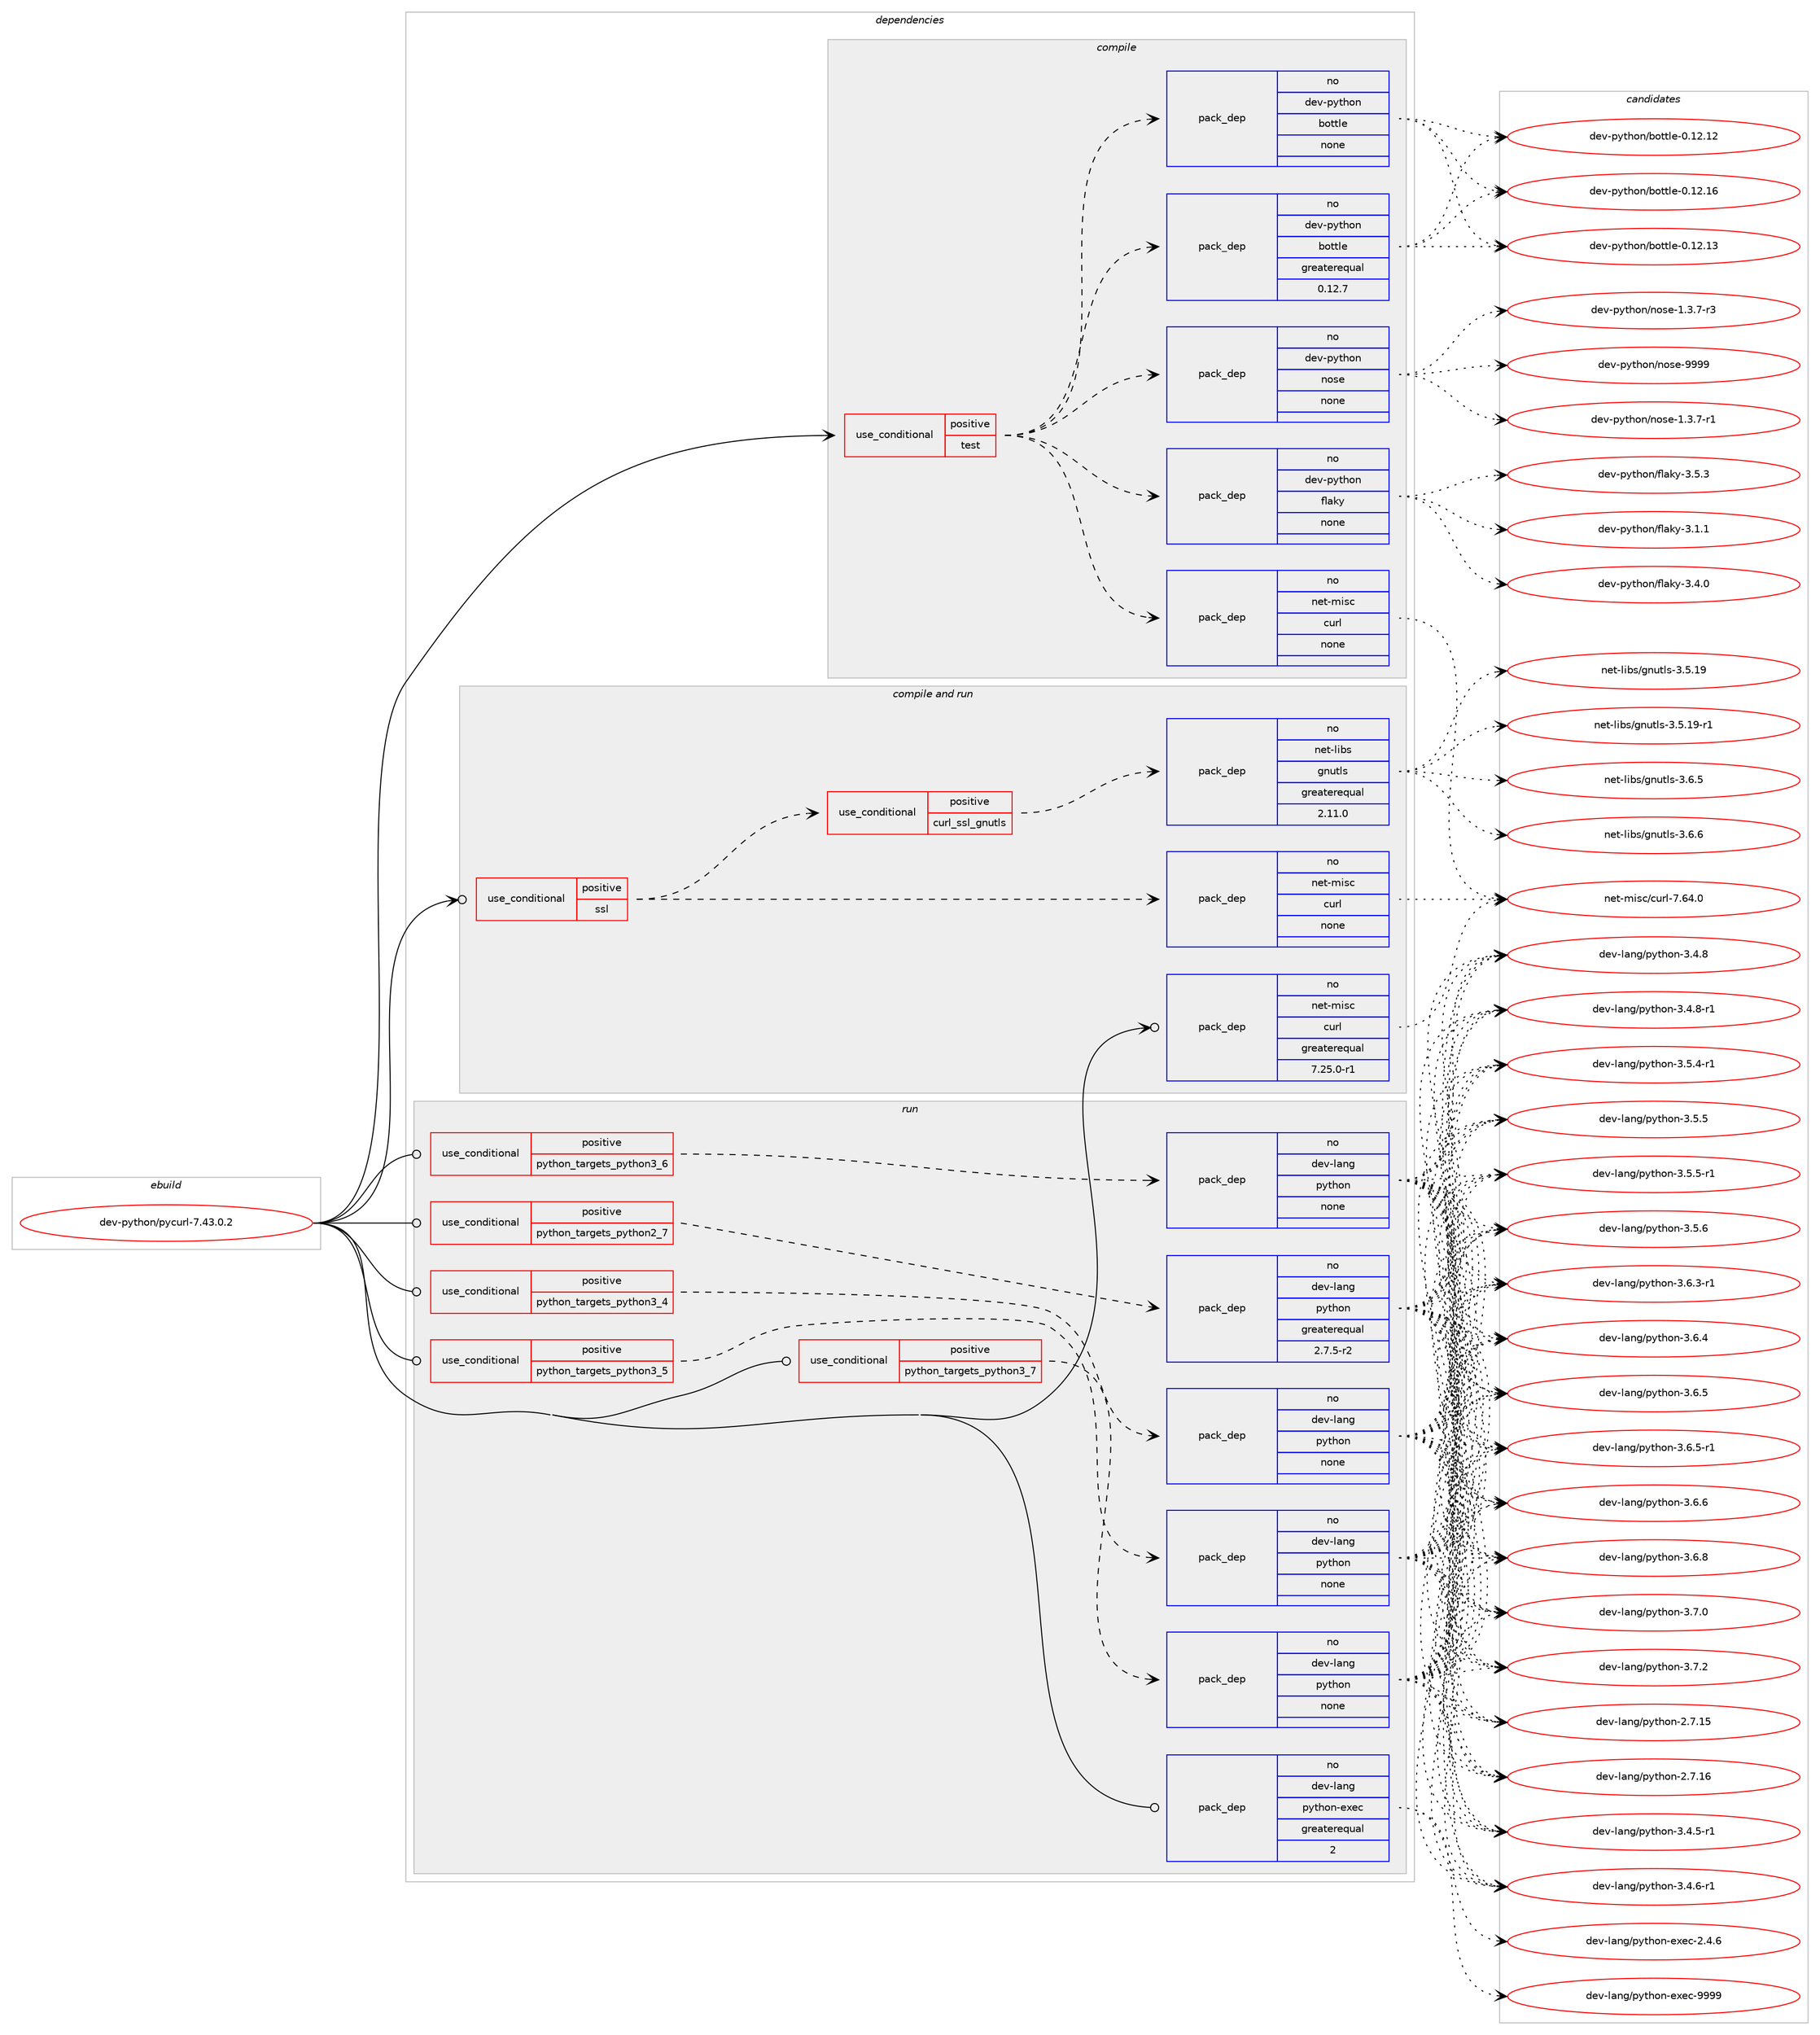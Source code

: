digraph prolog {

# *************
# Graph options
# *************

newrank=true;
concentrate=true;
compound=true;
graph [rankdir=LR,fontname=Helvetica,fontsize=10,ranksep=1.5];#, ranksep=2.5, nodesep=0.2];
edge  [arrowhead=vee];
node  [fontname=Helvetica,fontsize=10];

# **********
# The ebuild
# **********

subgraph cluster_leftcol {
color=gray;
rank=same;
label=<<i>ebuild</i>>;
id [label="dev-python/pycurl-7.43.0.2", color=red, width=4, href="../dev-python/pycurl-7.43.0.2.svg"];
}

# ****************
# The dependencies
# ****************

subgraph cluster_midcol {
color=gray;
label=<<i>dependencies</i>>;
subgraph cluster_compile {
fillcolor="#eeeeee";
style=filled;
label=<<i>compile</i>>;
subgraph cond380547 {
dependency1428576 [label=<<TABLE BORDER="0" CELLBORDER="1" CELLSPACING="0" CELLPADDING="4"><TR><TD ROWSPAN="3" CELLPADDING="10">use_conditional</TD></TR><TR><TD>positive</TD></TR><TR><TD>test</TD></TR></TABLE>>, shape=none, color=red];
subgraph pack1024715 {
dependency1428577 [label=<<TABLE BORDER="0" CELLBORDER="1" CELLSPACING="0" CELLPADDING="4" WIDTH="220"><TR><TD ROWSPAN="6" CELLPADDING="30">pack_dep</TD></TR><TR><TD WIDTH="110">no</TD></TR><TR><TD>dev-python</TD></TR><TR><TD>bottle</TD></TR><TR><TD>none</TD></TR><TR><TD></TD></TR></TABLE>>, shape=none, color=blue];
}
dependency1428576:e -> dependency1428577:w [weight=20,style="dashed",arrowhead="vee"];
subgraph pack1024716 {
dependency1428578 [label=<<TABLE BORDER="0" CELLBORDER="1" CELLSPACING="0" CELLPADDING="4" WIDTH="220"><TR><TD ROWSPAN="6" CELLPADDING="30">pack_dep</TD></TR><TR><TD WIDTH="110">no</TD></TR><TR><TD>dev-python</TD></TR><TR><TD>flaky</TD></TR><TR><TD>none</TD></TR><TR><TD></TD></TR></TABLE>>, shape=none, color=blue];
}
dependency1428576:e -> dependency1428578:w [weight=20,style="dashed",arrowhead="vee"];
subgraph pack1024717 {
dependency1428579 [label=<<TABLE BORDER="0" CELLBORDER="1" CELLSPACING="0" CELLPADDING="4" WIDTH="220"><TR><TD ROWSPAN="6" CELLPADDING="30">pack_dep</TD></TR><TR><TD WIDTH="110">no</TD></TR><TR><TD>dev-python</TD></TR><TR><TD>nose</TD></TR><TR><TD>none</TD></TR><TR><TD></TD></TR></TABLE>>, shape=none, color=blue];
}
dependency1428576:e -> dependency1428579:w [weight=20,style="dashed",arrowhead="vee"];
subgraph pack1024718 {
dependency1428580 [label=<<TABLE BORDER="0" CELLBORDER="1" CELLSPACING="0" CELLPADDING="4" WIDTH="220"><TR><TD ROWSPAN="6" CELLPADDING="30">pack_dep</TD></TR><TR><TD WIDTH="110">no</TD></TR><TR><TD>net-misc</TD></TR><TR><TD>curl</TD></TR><TR><TD>none</TD></TR><TR><TD></TD></TR></TABLE>>, shape=none, color=blue];
}
dependency1428576:e -> dependency1428580:w [weight=20,style="dashed",arrowhead="vee"];
subgraph pack1024719 {
dependency1428581 [label=<<TABLE BORDER="0" CELLBORDER="1" CELLSPACING="0" CELLPADDING="4" WIDTH="220"><TR><TD ROWSPAN="6" CELLPADDING="30">pack_dep</TD></TR><TR><TD WIDTH="110">no</TD></TR><TR><TD>dev-python</TD></TR><TR><TD>bottle</TD></TR><TR><TD>greaterequal</TD></TR><TR><TD>0.12.7</TD></TR></TABLE>>, shape=none, color=blue];
}
dependency1428576:e -> dependency1428581:w [weight=20,style="dashed",arrowhead="vee"];
}
id:e -> dependency1428576:w [weight=20,style="solid",arrowhead="vee"];
}
subgraph cluster_compileandrun {
fillcolor="#eeeeee";
style=filled;
label=<<i>compile and run</i>>;
subgraph cond380548 {
dependency1428582 [label=<<TABLE BORDER="0" CELLBORDER="1" CELLSPACING="0" CELLPADDING="4"><TR><TD ROWSPAN="3" CELLPADDING="10">use_conditional</TD></TR><TR><TD>positive</TD></TR><TR><TD>ssl</TD></TR></TABLE>>, shape=none, color=red];
subgraph pack1024720 {
dependency1428583 [label=<<TABLE BORDER="0" CELLBORDER="1" CELLSPACING="0" CELLPADDING="4" WIDTH="220"><TR><TD ROWSPAN="6" CELLPADDING="30">pack_dep</TD></TR><TR><TD WIDTH="110">no</TD></TR><TR><TD>net-misc</TD></TR><TR><TD>curl</TD></TR><TR><TD>none</TD></TR><TR><TD></TD></TR></TABLE>>, shape=none, color=blue];
}
dependency1428582:e -> dependency1428583:w [weight=20,style="dashed",arrowhead="vee"];
subgraph cond380549 {
dependency1428584 [label=<<TABLE BORDER="0" CELLBORDER="1" CELLSPACING="0" CELLPADDING="4"><TR><TD ROWSPAN="3" CELLPADDING="10">use_conditional</TD></TR><TR><TD>positive</TD></TR><TR><TD>curl_ssl_gnutls</TD></TR></TABLE>>, shape=none, color=red];
subgraph pack1024721 {
dependency1428585 [label=<<TABLE BORDER="0" CELLBORDER="1" CELLSPACING="0" CELLPADDING="4" WIDTH="220"><TR><TD ROWSPAN="6" CELLPADDING="30">pack_dep</TD></TR><TR><TD WIDTH="110">no</TD></TR><TR><TD>net-libs</TD></TR><TR><TD>gnutls</TD></TR><TR><TD>greaterequal</TD></TR><TR><TD>2.11.0</TD></TR></TABLE>>, shape=none, color=blue];
}
dependency1428584:e -> dependency1428585:w [weight=20,style="dashed",arrowhead="vee"];
}
dependency1428582:e -> dependency1428584:w [weight=20,style="dashed",arrowhead="vee"];
}
id:e -> dependency1428582:w [weight=20,style="solid",arrowhead="odotvee"];
subgraph pack1024722 {
dependency1428586 [label=<<TABLE BORDER="0" CELLBORDER="1" CELLSPACING="0" CELLPADDING="4" WIDTH="220"><TR><TD ROWSPAN="6" CELLPADDING="30">pack_dep</TD></TR><TR><TD WIDTH="110">no</TD></TR><TR><TD>net-misc</TD></TR><TR><TD>curl</TD></TR><TR><TD>greaterequal</TD></TR><TR><TD>7.25.0-r1</TD></TR></TABLE>>, shape=none, color=blue];
}
id:e -> dependency1428586:w [weight=20,style="solid",arrowhead="odotvee"];
}
subgraph cluster_run {
fillcolor="#eeeeee";
style=filled;
label=<<i>run</i>>;
subgraph cond380550 {
dependency1428587 [label=<<TABLE BORDER="0" CELLBORDER="1" CELLSPACING="0" CELLPADDING="4"><TR><TD ROWSPAN="3" CELLPADDING="10">use_conditional</TD></TR><TR><TD>positive</TD></TR><TR><TD>python_targets_python2_7</TD></TR></TABLE>>, shape=none, color=red];
subgraph pack1024723 {
dependency1428588 [label=<<TABLE BORDER="0" CELLBORDER="1" CELLSPACING="0" CELLPADDING="4" WIDTH="220"><TR><TD ROWSPAN="6" CELLPADDING="30">pack_dep</TD></TR><TR><TD WIDTH="110">no</TD></TR><TR><TD>dev-lang</TD></TR><TR><TD>python</TD></TR><TR><TD>greaterequal</TD></TR><TR><TD>2.7.5-r2</TD></TR></TABLE>>, shape=none, color=blue];
}
dependency1428587:e -> dependency1428588:w [weight=20,style="dashed",arrowhead="vee"];
}
id:e -> dependency1428587:w [weight=20,style="solid",arrowhead="odot"];
subgraph cond380551 {
dependency1428589 [label=<<TABLE BORDER="0" CELLBORDER="1" CELLSPACING="0" CELLPADDING="4"><TR><TD ROWSPAN="3" CELLPADDING="10">use_conditional</TD></TR><TR><TD>positive</TD></TR><TR><TD>python_targets_python3_4</TD></TR></TABLE>>, shape=none, color=red];
subgraph pack1024724 {
dependency1428590 [label=<<TABLE BORDER="0" CELLBORDER="1" CELLSPACING="0" CELLPADDING="4" WIDTH="220"><TR><TD ROWSPAN="6" CELLPADDING="30">pack_dep</TD></TR><TR><TD WIDTH="110">no</TD></TR><TR><TD>dev-lang</TD></TR><TR><TD>python</TD></TR><TR><TD>none</TD></TR><TR><TD></TD></TR></TABLE>>, shape=none, color=blue];
}
dependency1428589:e -> dependency1428590:w [weight=20,style="dashed",arrowhead="vee"];
}
id:e -> dependency1428589:w [weight=20,style="solid",arrowhead="odot"];
subgraph cond380552 {
dependency1428591 [label=<<TABLE BORDER="0" CELLBORDER="1" CELLSPACING="0" CELLPADDING="4"><TR><TD ROWSPAN="3" CELLPADDING="10">use_conditional</TD></TR><TR><TD>positive</TD></TR><TR><TD>python_targets_python3_5</TD></TR></TABLE>>, shape=none, color=red];
subgraph pack1024725 {
dependency1428592 [label=<<TABLE BORDER="0" CELLBORDER="1" CELLSPACING="0" CELLPADDING="4" WIDTH="220"><TR><TD ROWSPAN="6" CELLPADDING="30">pack_dep</TD></TR><TR><TD WIDTH="110">no</TD></TR><TR><TD>dev-lang</TD></TR><TR><TD>python</TD></TR><TR><TD>none</TD></TR><TR><TD></TD></TR></TABLE>>, shape=none, color=blue];
}
dependency1428591:e -> dependency1428592:w [weight=20,style="dashed",arrowhead="vee"];
}
id:e -> dependency1428591:w [weight=20,style="solid",arrowhead="odot"];
subgraph cond380553 {
dependency1428593 [label=<<TABLE BORDER="0" CELLBORDER="1" CELLSPACING="0" CELLPADDING="4"><TR><TD ROWSPAN="3" CELLPADDING="10">use_conditional</TD></TR><TR><TD>positive</TD></TR><TR><TD>python_targets_python3_6</TD></TR></TABLE>>, shape=none, color=red];
subgraph pack1024726 {
dependency1428594 [label=<<TABLE BORDER="0" CELLBORDER="1" CELLSPACING="0" CELLPADDING="4" WIDTH="220"><TR><TD ROWSPAN="6" CELLPADDING="30">pack_dep</TD></TR><TR><TD WIDTH="110">no</TD></TR><TR><TD>dev-lang</TD></TR><TR><TD>python</TD></TR><TR><TD>none</TD></TR><TR><TD></TD></TR></TABLE>>, shape=none, color=blue];
}
dependency1428593:e -> dependency1428594:w [weight=20,style="dashed",arrowhead="vee"];
}
id:e -> dependency1428593:w [weight=20,style="solid",arrowhead="odot"];
subgraph cond380554 {
dependency1428595 [label=<<TABLE BORDER="0" CELLBORDER="1" CELLSPACING="0" CELLPADDING="4"><TR><TD ROWSPAN="3" CELLPADDING="10">use_conditional</TD></TR><TR><TD>positive</TD></TR><TR><TD>python_targets_python3_7</TD></TR></TABLE>>, shape=none, color=red];
subgraph pack1024727 {
dependency1428596 [label=<<TABLE BORDER="0" CELLBORDER="1" CELLSPACING="0" CELLPADDING="4" WIDTH="220"><TR><TD ROWSPAN="6" CELLPADDING="30">pack_dep</TD></TR><TR><TD WIDTH="110">no</TD></TR><TR><TD>dev-lang</TD></TR><TR><TD>python</TD></TR><TR><TD>none</TD></TR><TR><TD></TD></TR></TABLE>>, shape=none, color=blue];
}
dependency1428595:e -> dependency1428596:w [weight=20,style="dashed",arrowhead="vee"];
}
id:e -> dependency1428595:w [weight=20,style="solid",arrowhead="odot"];
subgraph pack1024728 {
dependency1428597 [label=<<TABLE BORDER="0" CELLBORDER="1" CELLSPACING="0" CELLPADDING="4" WIDTH="220"><TR><TD ROWSPAN="6" CELLPADDING="30">pack_dep</TD></TR><TR><TD WIDTH="110">no</TD></TR><TR><TD>dev-lang</TD></TR><TR><TD>python-exec</TD></TR><TR><TD>greaterequal</TD></TR><TR><TD>2</TD></TR></TABLE>>, shape=none, color=blue];
}
id:e -> dependency1428597:w [weight=20,style="solid",arrowhead="odot"];
}
}

# **************
# The candidates
# **************

subgraph cluster_choices {
rank=same;
color=gray;
label=<<i>candidates</i>>;

subgraph choice1024715 {
color=black;
nodesep=1;
choice1001011184511212111610411111047981111161161081014548464950464950 [label="dev-python/bottle-0.12.12", color=red, width=4,href="../dev-python/bottle-0.12.12.svg"];
choice1001011184511212111610411111047981111161161081014548464950464951 [label="dev-python/bottle-0.12.13", color=red, width=4,href="../dev-python/bottle-0.12.13.svg"];
choice1001011184511212111610411111047981111161161081014548464950464954 [label="dev-python/bottle-0.12.16", color=red, width=4,href="../dev-python/bottle-0.12.16.svg"];
dependency1428577:e -> choice1001011184511212111610411111047981111161161081014548464950464950:w [style=dotted,weight="100"];
dependency1428577:e -> choice1001011184511212111610411111047981111161161081014548464950464951:w [style=dotted,weight="100"];
dependency1428577:e -> choice1001011184511212111610411111047981111161161081014548464950464954:w [style=dotted,weight="100"];
}
subgraph choice1024716 {
color=black;
nodesep=1;
choice100101118451121211161041111104710210897107121455146494649 [label="dev-python/flaky-3.1.1", color=red, width=4,href="../dev-python/flaky-3.1.1.svg"];
choice100101118451121211161041111104710210897107121455146524648 [label="dev-python/flaky-3.4.0", color=red, width=4,href="../dev-python/flaky-3.4.0.svg"];
choice100101118451121211161041111104710210897107121455146534651 [label="dev-python/flaky-3.5.3", color=red, width=4,href="../dev-python/flaky-3.5.3.svg"];
dependency1428578:e -> choice100101118451121211161041111104710210897107121455146494649:w [style=dotted,weight="100"];
dependency1428578:e -> choice100101118451121211161041111104710210897107121455146524648:w [style=dotted,weight="100"];
dependency1428578:e -> choice100101118451121211161041111104710210897107121455146534651:w [style=dotted,weight="100"];
}
subgraph choice1024717 {
color=black;
nodesep=1;
choice10010111845112121116104111110471101111151014549465146554511449 [label="dev-python/nose-1.3.7-r1", color=red, width=4,href="../dev-python/nose-1.3.7-r1.svg"];
choice10010111845112121116104111110471101111151014549465146554511451 [label="dev-python/nose-1.3.7-r3", color=red, width=4,href="../dev-python/nose-1.3.7-r3.svg"];
choice10010111845112121116104111110471101111151014557575757 [label="dev-python/nose-9999", color=red, width=4,href="../dev-python/nose-9999.svg"];
dependency1428579:e -> choice10010111845112121116104111110471101111151014549465146554511449:w [style=dotted,weight="100"];
dependency1428579:e -> choice10010111845112121116104111110471101111151014549465146554511451:w [style=dotted,weight="100"];
dependency1428579:e -> choice10010111845112121116104111110471101111151014557575757:w [style=dotted,weight="100"];
}
subgraph choice1024718 {
color=black;
nodesep=1;
choice1101011164510910511599479911711410845554654524648 [label="net-misc/curl-7.64.0", color=red, width=4,href="../net-misc/curl-7.64.0.svg"];
dependency1428580:e -> choice1101011164510910511599479911711410845554654524648:w [style=dotted,weight="100"];
}
subgraph choice1024719 {
color=black;
nodesep=1;
choice1001011184511212111610411111047981111161161081014548464950464950 [label="dev-python/bottle-0.12.12", color=red, width=4,href="../dev-python/bottle-0.12.12.svg"];
choice1001011184511212111610411111047981111161161081014548464950464951 [label="dev-python/bottle-0.12.13", color=red, width=4,href="../dev-python/bottle-0.12.13.svg"];
choice1001011184511212111610411111047981111161161081014548464950464954 [label="dev-python/bottle-0.12.16", color=red, width=4,href="../dev-python/bottle-0.12.16.svg"];
dependency1428581:e -> choice1001011184511212111610411111047981111161161081014548464950464950:w [style=dotted,weight="100"];
dependency1428581:e -> choice1001011184511212111610411111047981111161161081014548464950464951:w [style=dotted,weight="100"];
dependency1428581:e -> choice1001011184511212111610411111047981111161161081014548464950464954:w [style=dotted,weight="100"];
}
subgraph choice1024720 {
color=black;
nodesep=1;
choice1101011164510910511599479911711410845554654524648 [label="net-misc/curl-7.64.0", color=red, width=4,href="../net-misc/curl-7.64.0.svg"];
dependency1428583:e -> choice1101011164510910511599479911711410845554654524648:w [style=dotted,weight="100"];
}
subgraph choice1024721 {
color=black;
nodesep=1;
choice11010111645108105981154710311011711610811545514653464957 [label="net-libs/gnutls-3.5.19", color=red, width=4,href="../net-libs/gnutls-3.5.19.svg"];
choice110101116451081059811547103110117116108115455146534649574511449 [label="net-libs/gnutls-3.5.19-r1", color=red, width=4,href="../net-libs/gnutls-3.5.19-r1.svg"];
choice110101116451081059811547103110117116108115455146544653 [label="net-libs/gnutls-3.6.5", color=red, width=4,href="../net-libs/gnutls-3.6.5.svg"];
choice110101116451081059811547103110117116108115455146544654 [label="net-libs/gnutls-3.6.6", color=red, width=4,href="../net-libs/gnutls-3.6.6.svg"];
dependency1428585:e -> choice11010111645108105981154710311011711610811545514653464957:w [style=dotted,weight="100"];
dependency1428585:e -> choice110101116451081059811547103110117116108115455146534649574511449:w [style=dotted,weight="100"];
dependency1428585:e -> choice110101116451081059811547103110117116108115455146544653:w [style=dotted,weight="100"];
dependency1428585:e -> choice110101116451081059811547103110117116108115455146544654:w [style=dotted,weight="100"];
}
subgraph choice1024722 {
color=black;
nodesep=1;
choice1101011164510910511599479911711410845554654524648 [label="net-misc/curl-7.64.0", color=red, width=4,href="../net-misc/curl-7.64.0.svg"];
dependency1428586:e -> choice1101011164510910511599479911711410845554654524648:w [style=dotted,weight="100"];
}
subgraph choice1024723 {
color=black;
nodesep=1;
choice10010111845108971101034711212111610411111045504655464953 [label="dev-lang/python-2.7.15", color=red, width=4,href="../dev-lang/python-2.7.15.svg"];
choice10010111845108971101034711212111610411111045504655464954 [label="dev-lang/python-2.7.16", color=red, width=4,href="../dev-lang/python-2.7.16.svg"];
choice1001011184510897110103471121211161041111104551465246534511449 [label="dev-lang/python-3.4.5-r1", color=red, width=4,href="../dev-lang/python-3.4.5-r1.svg"];
choice1001011184510897110103471121211161041111104551465246544511449 [label="dev-lang/python-3.4.6-r1", color=red, width=4,href="../dev-lang/python-3.4.6-r1.svg"];
choice100101118451089711010347112121116104111110455146524656 [label="dev-lang/python-3.4.8", color=red, width=4,href="../dev-lang/python-3.4.8.svg"];
choice1001011184510897110103471121211161041111104551465246564511449 [label="dev-lang/python-3.4.8-r1", color=red, width=4,href="../dev-lang/python-3.4.8-r1.svg"];
choice1001011184510897110103471121211161041111104551465346524511449 [label="dev-lang/python-3.5.4-r1", color=red, width=4,href="../dev-lang/python-3.5.4-r1.svg"];
choice100101118451089711010347112121116104111110455146534653 [label="dev-lang/python-3.5.5", color=red, width=4,href="../dev-lang/python-3.5.5.svg"];
choice1001011184510897110103471121211161041111104551465346534511449 [label="dev-lang/python-3.5.5-r1", color=red, width=4,href="../dev-lang/python-3.5.5-r1.svg"];
choice100101118451089711010347112121116104111110455146534654 [label="dev-lang/python-3.5.6", color=red, width=4,href="../dev-lang/python-3.5.6.svg"];
choice1001011184510897110103471121211161041111104551465446514511449 [label="dev-lang/python-3.6.3-r1", color=red, width=4,href="../dev-lang/python-3.6.3-r1.svg"];
choice100101118451089711010347112121116104111110455146544652 [label="dev-lang/python-3.6.4", color=red, width=4,href="../dev-lang/python-3.6.4.svg"];
choice100101118451089711010347112121116104111110455146544653 [label="dev-lang/python-3.6.5", color=red, width=4,href="../dev-lang/python-3.6.5.svg"];
choice1001011184510897110103471121211161041111104551465446534511449 [label="dev-lang/python-3.6.5-r1", color=red, width=4,href="../dev-lang/python-3.6.5-r1.svg"];
choice100101118451089711010347112121116104111110455146544654 [label="dev-lang/python-3.6.6", color=red, width=4,href="../dev-lang/python-3.6.6.svg"];
choice100101118451089711010347112121116104111110455146544656 [label="dev-lang/python-3.6.8", color=red, width=4,href="../dev-lang/python-3.6.8.svg"];
choice100101118451089711010347112121116104111110455146554648 [label="dev-lang/python-3.7.0", color=red, width=4,href="../dev-lang/python-3.7.0.svg"];
choice100101118451089711010347112121116104111110455146554650 [label="dev-lang/python-3.7.2", color=red, width=4,href="../dev-lang/python-3.7.2.svg"];
dependency1428588:e -> choice10010111845108971101034711212111610411111045504655464953:w [style=dotted,weight="100"];
dependency1428588:e -> choice10010111845108971101034711212111610411111045504655464954:w [style=dotted,weight="100"];
dependency1428588:e -> choice1001011184510897110103471121211161041111104551465246534511449:w [style=dotted,weight="100"];
dependency1428588:e -> choice1001011184510897110103471121211161041111104551465246544511449:w [style=dotted,weight="100"];
dependency1428588:e -> choice100101118451089711010347112121116104111110455146524656:w [style=dotted,weight="100"];
dependency1428588:e -> choice1001011184510897110103471121211161041111104551465246564511449:w [style=dotted,weight="100"];
dependency1428588:e -> choice1001011184510897110103471121211161041111104551465346524511449:w [style=dotted,weight="100"];
dependency1428588:e -> choice100101118451089711010347112121116104111110455146534653:w [style=dotted,weight="100"];
dependency1428588:e -> choice1001011184510897110103471121211161041111104551465346534511449:w [style=dotted,weight="100"];
dependency1428588:e -> choice100101118451089711010347112121116104111110455146534654:w [style=dotted,weight="100"];
dependency1428588:e -> choice1001011184510897110103471121211161041111104551465446514511449:w [style=dotted,weight="100"];
dependency1428588:e -> choice100101118451089711010347112121116104111110455146544652:w [style=dotted,weight="100"];
dependency1428588:e -> choice100101118451089711010347112121116104111110455146544653:w [style=dotted,weight="100"];
dependency1428588:e -> choice1001011184510897110103471121211161041111104551465446534511449:w [style=dotted,weight="100"];
dependency1428588:e -> choice100101118451089711010347112121116104111110455146544654:w [style=dotted,weight="100"];
dependency1428588:e -> choice100101118451089711010347112121116104111110455146544656:w [style=dotted,weight="100"];
dependency1428588:e -> choice100101118451089711010347112121116104111110455146554648:w [style=dotted,weight="100"];
dependency1428588:e -> choice100101118451089711010347112121116104111110455146554650:w [style=dotted,weight="100"];
}
subgraph choice1024724 {
color=black;
nodesep=1;
choice10010111845108971101034711212111610411111045504655464953 [label="dev-lang/python-2.7.15", color=red, width=4,href="../dev-lang/python-2.7.15.svg"];
choice10010111845108971101034711212111610411111045504655464954 [label="dev-lang/python-2.7.16", color=red, width=4,href="../dev-lang/python-2.7.16.svg"];
choice1001011184510897110103471121211161041111104551465246534511449 [label="dev-lang/python-3.4.5-r1", color=red, width=4,href="../dev-lang/python-3.4.5-r1.svg"];
choice1001011184510897110103471121211161041111104551465246544511449 [label="dev-lang/python-3.4.6-r1", color=red, width=4,href="../dev-lang/python-3.4.6-r1.svg"];
choice100101118451089711010347112121116104111110455146524656 [label="dev-lang/python-3.4.8", color=red, width=4,href="../dev-lang/python-3.4.8.svg"];
choice1001011184510897110103471121211161041111104551465246564511449 [label="dev-lang/python-3.4.8-r1", color=red, width=4,href="../dev-lang/python-3.4.8-r1.svg"];
choice1001011184510897110103471121211161041111104551465346524511449 [label="dev-lang/python-3.5.4-r1", color=red, width=4,href="../dev-lang/python-3.5.4-r1.svg"];
choice100101118451089711010347112121116104111110455146534653 [label="dev-lang/python-3.5.5", color=red, width=4,href="../dev-lang/python-3.5.5.svg"];
choice1001011184510897110103471121211161041111104551465346534511449 [label="dev-lang/python-3.5.5-r1", color=red, width=4,href="../dev-lang/python-3.5.5-r1.svg"];
choice100101118451089711010347112121116104111110455146534654 [label="dev-lang/python-3.5.6", color=red, width=4,href="../dev-lang/python-3.5.6.svg"];
choice1001011184510897110103471121211161041111104551465446514511449 [label="dev-lang/python-3.6.3-r1", color=red, width=4,href="../dev-lang/python-3.6.3-r1.svg"];
choice100101118451089711010347112121116104111110455146544652 [label="dev-lang/python-3.6.4", color=red, width=4,href="../dev-lang/python-3.6.4.svg"];
choice100101118451089711010347112121116104111110455146544653 [label="dev-lang/python-3.6.5", color=red, width=4,href="../dev-lang/python-3.6.5.svg"];
choice1001011184510897110103471121211161041111104551465446534511449 [label="dev-lang/python-3.6.5-r1", color=red, width=4,href="../dev-lang/python-3.6.5-r1.svg"];
choice100101118451089711010347112121116104111110455146544654 [label="dev-lang/python-3.6.6", color=red, width=4,href="../dev-lang/python-3.6.6.svg"];
choice100101118451089711010347112121116104111110455146544656 [label="dev-lang/python-3.6.8", color=red, width=4,href="../dev-lang/python-3.6.8.svg"];
choice100101118451089711010347112121116104111110455146554648 [label="dev-lang/python-3.7.0", color=red, width=4,href="../dev-lang/python-3.7.0.svg"];
choice100101118451089711010347112121116104111110455146554650 [label="dev-lang/python-3.7.2", color=red, width=4,href="../dev-lang/python-3.7.2.svg"];
dependency1428590:e -> choice10010111845108971101034711212111610411111045504655464953:w [style=dotted,weight="100"];
dependency1428590:e -> choice10010111845108971101034711212111610411111045504655464954:w [style=dotted,weight="100"];
dependency1428590:e -> choice1001011184510897110103471121211161041111104551465246534511449:w [style=dotted,weight="100"];
dependency1428590:e -> choice1001011184510897110103471121211161041111104551465246544511449:w [style=dotted,weight="100"];
dependency1428590:e -> choice100101118451089711010347112121116104111110455146524656:w [style=dotted,weight="100"];
dependency1428590:e -> choice1001011184510897110103471121211161041111104551465246564511449:w [style=dotted,weight="100"];
dependency1428590:e -> choice1001011184510897110103471121211161041111104551465346524511449:w [style=dotted,weight="100"];
dependency1428590:e -> choice100101118451089711010347112121116104111110455146534653:w [style=dotted,weight="100"];
dependency1428590:e -> choice1001011184510897110103471121211161041111104551465346534511449:w [style=dotted,weight="100"];
dependency1428590:e -> choice100101118451089711010347112121116104111110455146534654:w [style=dotted,weight="100"];
dependency1428590:e -> choice1001011184510897110103471121211161041111104551465446514511449:w [style=dotted,weight="100"];
dependency1428590:e -> choice100101118451089711010347112121116104111110455146544652:w [style=dotted,weight="100"];
dependency1428590:e -> choice100101118451089711010347112121116104111110455146544653:w [style=dotted,weight="100"];
dependency1428590:e -> choice1001011184510897110103471121211161041111104551465446534511449:w [style=dotted,weight="100"];
dependency1428590:e -> choice100101118451089711010347112121116104111110455146544654:w [style=dotted,weight="100"];
dependency1428590:e -> choice100101118451089711010347112121116104111110455146544656:w [style=dotted,weight="100"];
dependency1428590:e -> choice100101118451089711010347112121116104111110455146554648:w [style=dotted,weight="100"];
dependency1428590:e -> choice100101118451089711010347112121116104111110455146554650:w [style=dotted,weight="100"];
}
subgraph choice1024725 {
color=black;
nodesep=1;
choice10010111845108971101034711212111610411111045504655464953 [label="dev-lang/python-2.7.15", color=red, width=4,href="../dev-lang/python-2.7.15.svg"];
choice10010111845108971101034711212111610411111045504655464954 [label="dev-lang/python-2.7.16", color=red, width=4,href="../dev-lang/python-2.7.16.svg"];
choice1001011184510897110103471121211161041111104551465246534511449 [label="dev-lang/python-3.4.5-r1", color=red, width=4,href="../dev-lang/python-3.4.5-r1.svg"];
choice1001011184510897110103471121211161041111104551465246544511449 [label="dev-lang/python-3.4.6-r1", color=red, width=4,href="../dev-lang/python-3.4.6-r1.svg"];
choice100101118451089711010347112121116104111110455146524656 [label="dev-lang/python-3.4.8", color=red, width=4,href="../dev-lang/python-3.4.8.svg"];
choice1001011184510897110103471121211161041111104551465246564511449 [label="dev-lang/python-3.4.8-r1", color=red, width=4,href="../dev-lang/python-3.4.8-r1.svg"];
choice1001011184510897110103471121211161041111104551465346524511449 [label="dev-lang/python-3.5.4-r1", color=red, width=4,href="../dev-lang/python-3.5.4-r1.svg"];
choice100101118451089711010347112121116104111110455146534653 [label="dev-lang/python-3.5.5", color=red, width=4,href="../dev-lang/python-3.5.5.svg"];
choice1001011184510897110103471121211161041111104551465346534511449 [label="dev-lang/python-3.5.5-r1", color=red, width=4,href="../dev-lang/python-3.5.5-r1.svg"];
choice100101118451089711010347112121116104111110455146534654 [label="dev-lang/python-3.5.6", color=red, width=4,href="../dev-lang/python-3.5.6.svg"];
choice1001011184510897110103471121211161041111104551465446514511449 [label="dev-lang/python-3.6.3-r1", color=red, width=4,href="../dev-lang/python-3.6.3-r1.svg"];
choice100101118451089711010347112121116104111110455146544652 [label="dev-lang/python-3.6.4", color=red, width=4,href="../dev-lang/python-3.6.4.svg"];
choice100101118451089711010347112121116104111110455146544653 [label="dev-lang/python-3.6.5", color=red, width=4,href="../dev-lang/python-3.6.5.svg"];
choice1001011184510897110103471121211161041111104551465446534511449 [label="dev-lang/python-3.6.5-r1", color=red, width=4,href="../dev-lang/python-3.6.5-r1.svg"];
choice100101118451089711010347112121116104111110455146544654 [label="dev-lang/python-3.6.6", color=red, width=4,href="../dev-lang/python-3.6.6.svg"];
choice100101118451089711010347112121116104111110455146544656 [label="dev-lang/python-3.6.8", color=red, width=4,href="../dev-lang/python-3.6.8.svg"];
choice100101118451089711010347112121116104111110455146554648 [label="dev-lang/python-3.7.0", color=red, width=4,href="../dev-lang/python-3.7.0.svg"];
choice100101118451089711010347112121116104111110455146554650 [label="dev-lang/python-3.7.2", color=red, width=4,href="../dev-lang/python-3.7.2.svg"];
dependency1428592:e -> choice10010111845108971101034711212111610411111045504655464953:w [style=dotted,weight="100"];
dependency1428592:e -> choice10010111845108971101034711212111610411111045504655464954:w [style=dotted,weight="100"];
dependency1428592:e -> choice1001011184510897110103471121211161041111104551465246534511449:w [style=dotted,weight="100"];
dependency1428592:e -> choice1001011184510897110103471121211161041111104551465246544511449:w [style=dotted,weight="100"];
dependency1428592:e -> choice100101118451089711010347112121116104111110455146524656:w [style=dotted,weight="100"];
dependency1428592:e -> choice1001011184510897110103471121211161041111104551465246564511449:w [style=dotted,weight="100"];
dependency1428592:e -> choice1001011184510897110103471121211161041111104551465346524511449:w [style=dotted,weight="100"];
dependency1428592:e -> choice100101118451089711010347112121116104111110455146534653:w [style=dotted,weight="100"];
dependency1428592:e -> choice1001011184510897110103471121211161041111104551465346534511449:w [style=dotted,weight="100"];
dependency1428592:e -> choice100101118451089711010347112121116104111110455146534654:w [style=dotted,weight="100"];
dependency1428592:e -> choice1001011184510897110103471121211161041111104551465446514511449:w [style=dotted,weight="100"];
dependency1428592:e -> choice100101118451089711010347112121116104111110455146544652:w [style=dotted,weight="100"];
dependency1428592:e -> choice100101118451089711010347112121116104111110455146544653:w [style=dotted,weight="100"];
dependency1428592:e -> choice1001011184510897110103471121211161041111104551465446534511449:w [style=dotted,weight="100"];
dependency1428592:e -> choice100101118451089711010347112121116104111110455146544654:w [style=dotted,weight="100"];
dependency1428592:e -> choice100101118451089711010347112121116104111110455146544656:w [style=dotted,weight="100"];
dependency1428592:e -> choice100101118451089711010347112121116104111110455146554648:w [style=dotted,weight="100"];
dependency1428592:e -> choice100101118451089711010347112121116104111110455146554650:w [style=dotted,weight="100"];
}
subgraph choice1024726 {
color=black;
nodesep=1;
choice10010111845108971101034711212111610411111045504655464953 [label="dev-lang/python-2.7.15", color=red, width=4,href="../dev-lang/python-2.7.15.svg"];
choice10010111845108971101034711212111610411111045504655464954 [label="dev-lang/python-2.7.16", color=red, width=4,href="../dev-lang/python-2.7.16.svg"];
choice1001011184510897110103471121211161041111104551465246534511449 [label="dev-lang/python-3.4.5-r1", color=red, width=4,href="../dev-lang/python-3.4.5-r1.svg"];
choice1001011184510897110103471121211161041111104551465246544511449 [label="dev-lang/python-3.4.6-r1", color=red, width=4,href="../dev-lang/python-3.4.6-r1.svg"];
choice100101118451089711010347112121116104111110455146524656 [label="dev-lang/python-3.4.8", color=red, width=4,href="../dev-lang/python-3.4.8.svg"];
choice1001011184510897110103471121211161041111104551465246564511449 [label="dev-lang/python-3.4.8-r1", color=red, width=4,href="../dev-lang/python-3.4.8-r1.svg"];
choice1001011184510897110103471121211161041111104551465346524511449 [label="dev-lang/python-3.5.4-r1", color=red, width=4,href="../dev-lang/python-3.5.4-r1.svg"];
choice100101118451089711010347112121116104111110455146534653 [label="dev-lang/python-3.5.5", color=red, width=4,href="../dev-lang/python-3.5.5.svg"];
choice1001011184510897110103471121211161041111104551465346534511449 [label="dev-lang/python-3.5.5-r1", color=red, width=4,href="../dev-lang/python-3.5.5-r1.svg"];
choice100101118451089711010347112121116104111110455146534654 [label="dev-lang/python-3.5.6", color=red, width=4,href="../dev-lang/python-3.5.6.svg"];
choice1001011184510897110103471121211161041111104551465446514511449 [label="dev-lang/python-3.6.3-r1", color=red, width=4,href="../dev-lang/python-3.6.3-r1.svg"];
choice100101118451089711010347112121116104111110455146544652 [label="dev-lang/python-3.6.4", color=red, width=4,href="../dev-lang/python-3.6.4.svg"];
choice100101118451089711010347112121116104111110455146544653 [label="dev-lang/python-3.6.5", color=red, width=4,href="../dev-lang/python-3.6.5.svg"];
choice1001011184510897110103471121211161041111104551465446534511449 [label="dev-lang/python-3.6.5-r1", color=red, width=4,href="../dev-lang/python-3.6.5-r1.svg"];
choice100101118451089711010347112121116104111110455146544654 [label="dev-lang/python-3.6.6", color=red, width=4,href="../dev-lang/python-3.6.6.svg"];
choice100101118451089711010347112121116104111110455146544656 [label="dev-lang/python-3.6.8", color=red, width=4,href="../dev-lang/python-3.6.8.svg"];
choice100101118451089711010347112121116104111110455146554648 [label="dev-lang/python-3.7.0", color=red, width=4,href="../dev-lang/python-3.7.0.svg"];
choice100101118451089711010347112121116104111110455146554650 [label="dev-lang/python-3.7.2", color=red, width=4,href="../dev-lang/python-3.7.2.svg"];
dependency1428594:e -> choice10010111845108971101034711212111610411111045504655464953:w [style=dotted,weight="100"];
dependency1428594:e -> choice10010111845108971101034711212111610411111045504655464954:w [style=dotted,weight="100"];
dependency1428594:e -> choice1001011184510897110103471121211161041111104551465246534511449:w [style=dotted,weight="100"];
dependency1428594:e -> choice1001011184510897110103471121211161041111104551465246544511449:w [style=dotted,weight="100"];
dependency1428594:e -> choice100101118451089711010347112121116104111110455146524656:w [style=dotted,weight="100"];
dependency1428594:e -> choice1001011184510897110103471121211161041111104551465246564511449:w [style=dotted,weight="100"];
dependency1428594:e -> choice1001011184510897110103471121211161041111104551465346524511449:w [style=dotted,weight="100"];
dependency1428594:e -> choice100101118451089711010347112121116104111110455146534653:w [style=dotted,weight="100"];
dependency1428594:e -> choice1001011184510897110103471121211161041111104551465346534511449:w [style=dotted,weight="100"];
dependency1428594:e -> choice100101118451089711010347112121116104111110455146534654:w [style=dotted,weight="100"];
dependency1428594:e -> choice1001011184510897110103471121211161041111104551465446514511449:w [style=dotted,weight="100"];
dependency1428594:e -> choice100101118451089711010347112121116104111110455146544652:w [style=dotted,weight="100"];
dependency1428594:e -> choice100101118451089711010347112121116104111110455146544653:w [style=dotted,weight="100"];
dependency1428594:e -> choice1001011184510897110103471121211161041111104551465446534511449:w [style=dotted,weight="100"];
dependency1428594:e -> choice100101118451089711010347112121116104111110455146544654:w [style=dotted,weight="100"];
dependency1428594:e -> choice100101118451089711010347112121116104111110455146544656:w [style=dotted,weight="100"];
dependency1428594:e -> choice100101118451089711010347112121116104111110455146554648:w [style=dotted,weight="100"];
dependency1428594:e -> choice100101118451089711010347112121116104111110455146554650:w [style=dotted,weight="100"];
}
subgraph choice1024727 {
color=black;
nodesep=1;
choice10010111845108971101034711212111610411111045504655464953 [label="dev-lang/python-2.7.15", color=red, width=4,href="../dev-lang/python-2.7.15.svg"];
choice10010111845108971101034711212111610411111045504655464954 [label="dev-lang/python-2.7.16", color=red, width=4,href="../dev-lang/python-2.7.16.svg"];
choice1001011184510897110103471121211161041111104551465246534511449 [label="dev-lang/python-3.4.5-r1", color=red, width=4,href="../dev-lang/python-3.4.5-r1.svg"];
choice1001011184510897110103471121211161041111104551465246544511449 [label="dev-lang/python-3.4.6-r1", color=red, width=4,href="../dev-lang/python-3.4.6-r1.svg"];
choice100101118451089711010347112121116104111110455146524656 [label="dev-lang/python-3.4.8", color=red, width=4,href="../dev-lang/python-3.4.8.svg"];
choice1001011184510897110103471121211161041111104551465246564511449 [label="dev-lang/python-3.4.8-r1", color=red, width=4,href="../dev-lang/python-3.4.8-r1.svg"];
choice1001011184510897110103471121211161041111104551465346524511449 [label="dev-lang/python-3.5.4-r1", color=red, width=4,href="../dev-lang/python-3.5.4-r1.svg"];
choice100101118451089711010347112121116104111110455146534653 [label="dev-lang/python-3.5.5", color=red, width=4,href="../dev-lang/python-3.5.5.svg"];
choice1001011184510897110103471121211161041111104551465346534511449 [label="dev-lang/python-3.5.5-r1", color=red, width=4,href="../dev-lang/python-3.5.5-r1.svg"];
choice100101118451089711010347112121116104111110455146534654 [label="dev-lang/python-3.5.6", color=red, width=4,href="../dev-lang/python-3.5.6.svg"];
choice1001011184510897110103471121211161041111104551465446514511449 [label="dev-lang/python-3.6.3-r1", color=red, width=4,href="../dev-lang/python-3.6.3-r1.svg"];
choice100101118451089711010347112121116104111110455146544652 [label="dev-lang/python-3.6.4", color=red, width=4,href="../dev-lang/python-3.6.4.svg"];
choice100101118451089711010347112121116104111110455146544653 [label="dev-lang/python-3.6.5", color=red, width=4,href="../dev-lang/python-3.6.5.svg"];
choice1001011184510897110103471121211161041111104551465446534511449 [label="dev-lang/python-3.6.5-r1", color=red, width=4,href="../dev-lang/python-3.6.5-r1.svg"];
choice100101118451089711010347112121116104111110455146544654 [label="dev-lang/python-3.6.6", color=red, width=4,href="../dev-lang/python-3.6.6.svg"];
choice100101118451089711010347112121116104111110455146544656 [label="dev-lang/python-3.6.8", color=red, width=4,href="../dev-lang/python-3.6.8.svg"];
choice100101118451089711010347112121116104111110455146554648 [label="dev-lang/python-3.7.0", color=red, width=4,href="../dev-lang/python-3.7.0.svg"];
choice100101118451089711010347112121116104111110455146554650 [label="dev-lang/python-3.7.2", color=red, width=4,href="../dev-lang/python-3.7.2.svg"];
dependency1428596:e -> choice10010111845108971101034711212111610411111045504655464953:w [style=dotted,weight="100"];
dependency1428596:e -> choice10010111845108971101034711212111610411111045504655464954:w [style=dotted,weight="100"];
dependency1428596:e -> choice1001011184510897110103471121211161041111104551465246534511449:w [style=dotted,weight="100"];
dependency1428596:e -> choice1001011184510897110103471121211161041111104551465246544511449:w [style=dotted,weight="100"];
dependency1428596:e -> choice100101118451089711010347112121116104111110455146524656:w [style=dotted,weight="100"];
dependency1428596:e -> choice1001011184510897110103471121211161041111104551465246564511449:w [style=dotted,weight="100"];
dependency1428596:e -> choice1001011184510897110103471121211161041111104551465346524511449:w [style=dotted,weight="100"];
dependency1428596:e -> choice100101118451089711010347112121116104111110455146534653:w [style=dotted,weight="100"];
dependency1428596:e -> choice1001011184510897110103471121211161041111104551465346534511449:w [style=dotted,weight="100"];
dependency1428596:e -> choice100101118451089711010347112121116104111110455146534654:w [style=dotted,weight="100"];
dependency1428596:e -> choice1001011184510897110103471121211161041111104551465446514511449:w [style=dotted,weight="100"];
dependency1428596:e -> choice100101118451089711010347112121116104111110455146544652:w [style=dotted,weight="100"];
dependency1428596:e -> choice100101118451089711010347112121116104111110455146544653:w [style=dotted,weight="100"];
dependency1428596:e -> choice1001011184510897110103471121211161041111104551465446534511449:w [style=dotted,weight="100"];
dependency1428596:e -> choice100101118451089711010347112121116104111110455146544654:w [style=dotted,weight="100"];
dependency1428596:e -> choice100101118451089711010347112121116104111110455146544656:w [style=dotted,weight="100"];
dependency1428596:e -> choice100101118451089711010347112121116104111110455146554648:w [style=dotted,weight="100"];
dependency1428596:e -> choice100101118451089711010347112121116104111110455146554650:w [style=dotted,weight="100"];
}
subgraph choice1024728 {
color=black;
nodesep=1;
choice1001011184510897110103471121211161041111104510112010199455046524654 [label="dev-lang/python-exec-2.4.6", color=red, width=4,href="../dev-lang/python-exec-2.4.6.svg"];
choice10010111845108971101034711212111610411111045101120101994557575757 [label="dev-lang/python-exec-9999", color=red, width=4,href="../dev-lang/python-exec-9999.svg"];
dependency1428597:e -> choice1001011184510897110103471121211161041111104510112010199455046524654:w [style=dotted,weight="100"];
dependency1428597:e -> choice10010111845108971101034711212111610411111045101120101994557575757:w [style=dotted,weight="100"];
}
}

}
